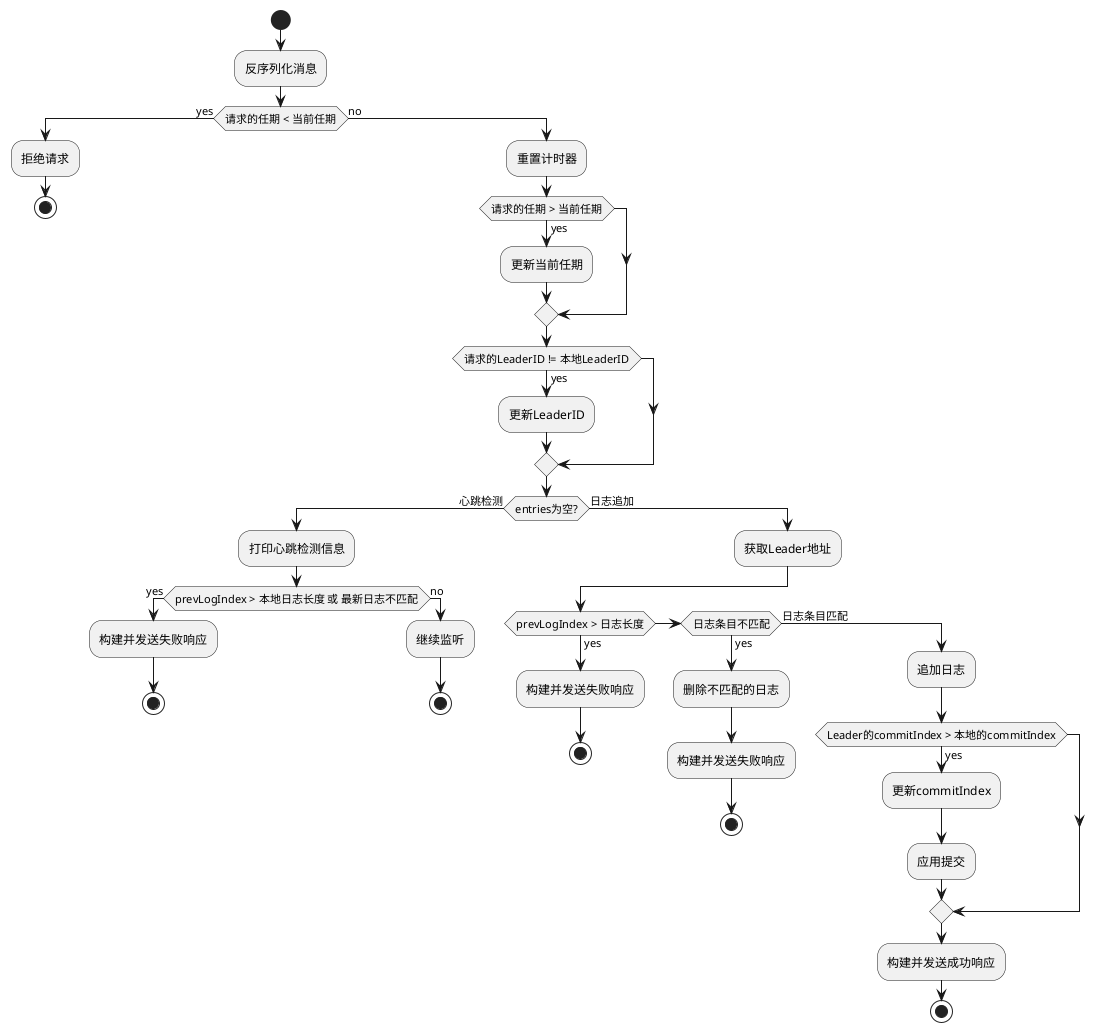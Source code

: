 @startuml
start
:反序列化消息;

if (请求的任期 < 当前任期) then (yes)
    :拒绝请求;
    stop
    else (no)
    :重置计时器;
    
    if (请求的任期 > 当前任期) then (yes)
        :更新当前任期;
    endif
    
    if (请求的LeaderID != 本地LeaderID) then (yes)
        :更新LeaderID;
    endif

    if (entries为空?) then (心跳检测)
        :打印心跳检测信息;
        if (prevLogIndex > 本地日志长度 或 最新日志不匹配) then (yes)
        :构建并发送失败响应;
        stop
        else (no)
        :继续监听;
        stop
        endif
    else (日志追加)
        :获取Leader地址;
        if (prevLogIndex > 日志长度) then (yes)
        :构建并发送失败响应;
        stop
        elseif (日志条目不匹配) then (yes)
        :删除不匹配的日志;
        :构建并发送失败响应;
        stop
        else (日志条目匹配)
        :追加日志;
        if (Leader的commitIndex > 本地的commitIndex) then (yes)
            :更新commitIndex;
            :应用提交;
        endif
        :构建并发送成功响应;
        stop
        endif
    endif
endif
@enduml
